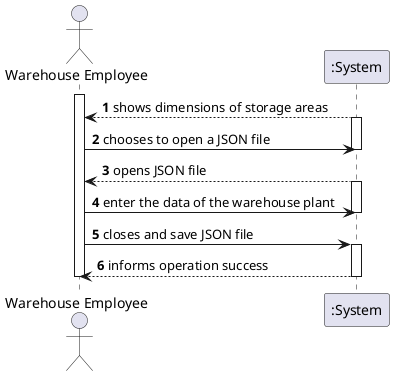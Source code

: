 @startuml
autonumber
actor "Warehouse Employee" as WE

activate WE

":System" --> WE : shows dimensions of storage areas
activate ":System"

WE -> ":System" : chooses to open a JSON file
deactivate ":System"

":System" --> WE : opens JSON file
activate ":System"

WE -> ":System" : enter the data of the warehouse plant
deactivate ":System"

WE -> ":System" : closes and save JSON file
activate ":System"

":System" --> WE : informs operation success
deactivate ":System"

deactivate ":System"
deactivate WE

@enduml